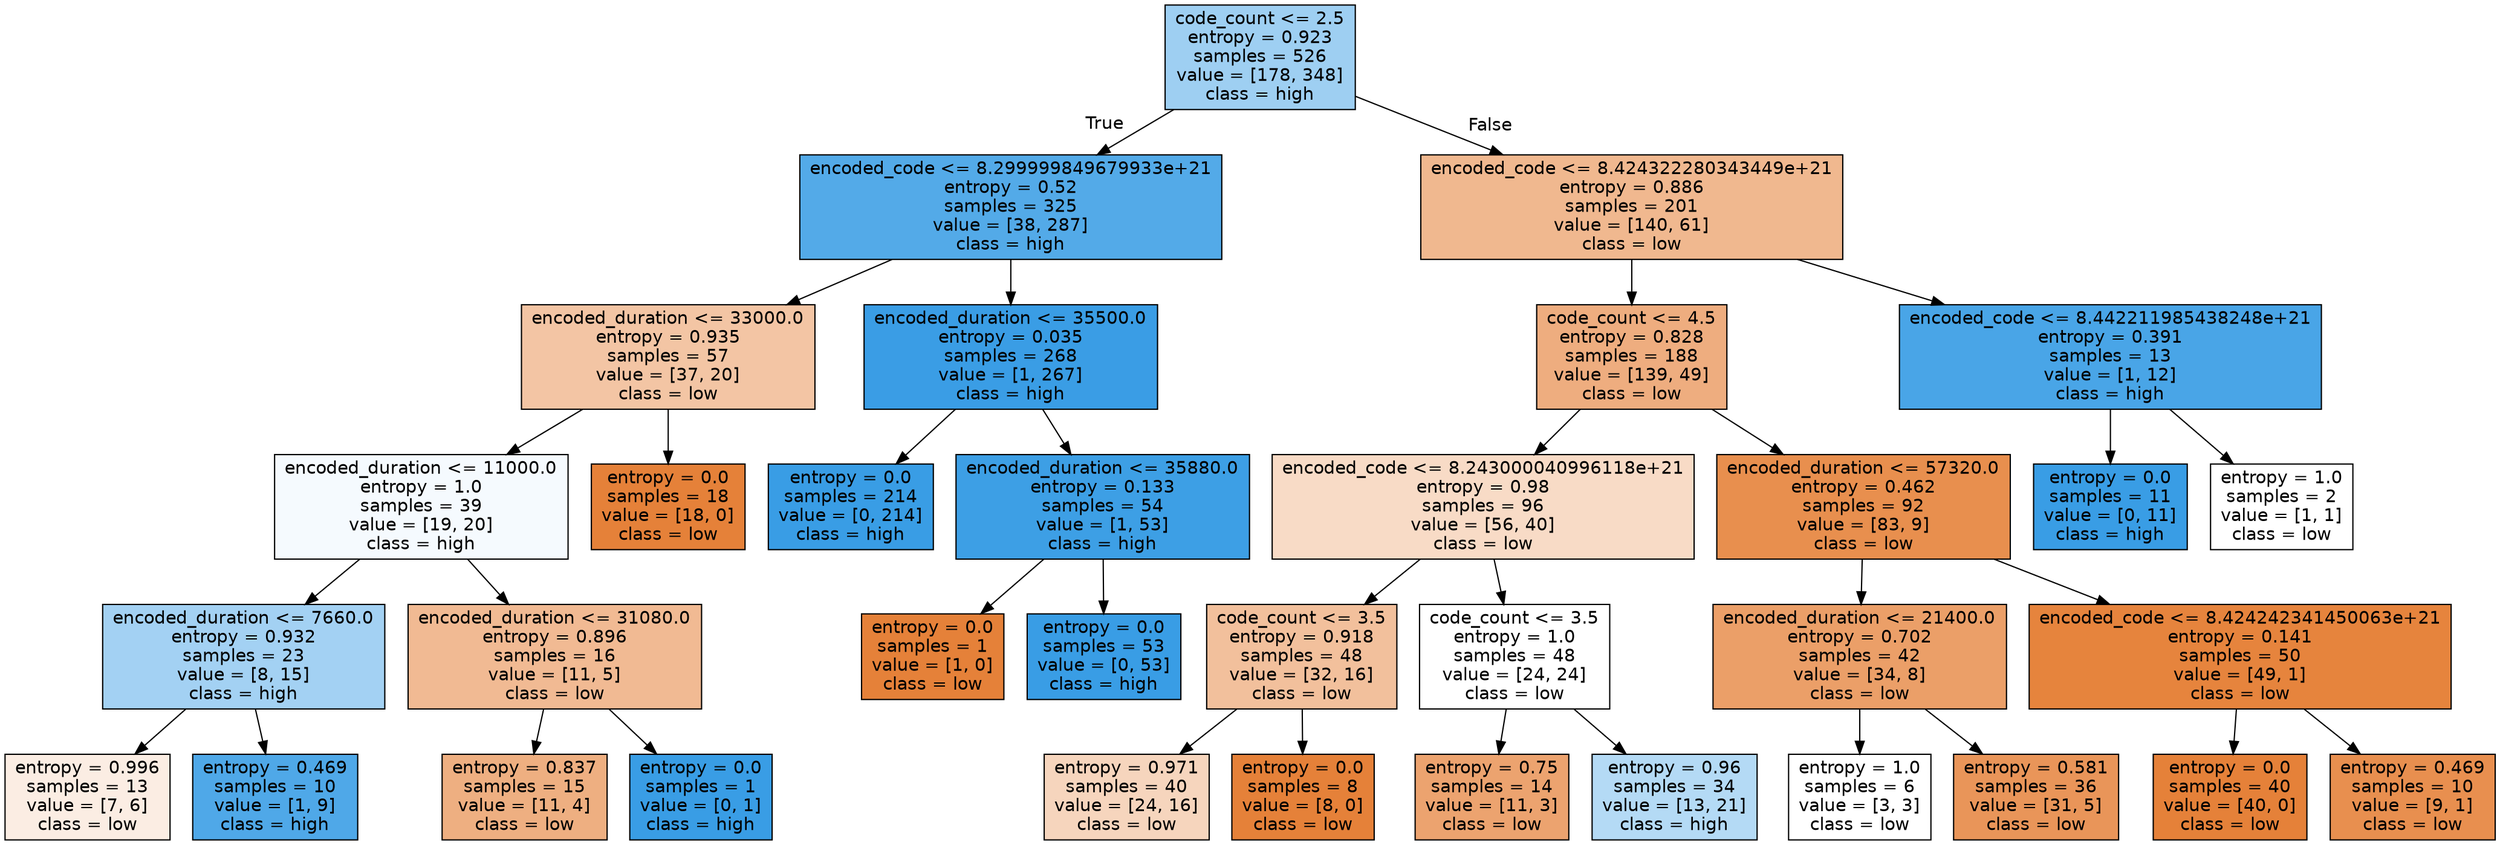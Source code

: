digraph Tree {
node [shape=box, style="filled", color="black", fontname="helvetica"] ;
edge [fontname="helvetica"] ;
0 [label="code_count <= 2.5\nentropy = 0.923\nsamples = 526\nvalue = [178, 348]\nclass = high", fillcolor="#9ecff2"] ;
1 [label="encoded_code <= 8.299999849679933e+21\nentropy = 0.52\nsamples = 325\nvalue = [38, 287]\nclass = high", fillcolor="#53aae8"] ;
0 -> 1 [labeldistance=2.5, labelangle=45, headlabel="True"] ;
2 [label="encoded_duration <= 33000.0\nentropy = 0.935\nsamples = 57\nvalue = [37, 20]\nclass = low", fillcolor="#f3c5a4"] ;
1 -> 2 ;
3 [label="encoded_duration <= 11000.0\nentropy = 1.0\nsamples = 39\nvalue = [19, 20]\nclass = high", fillcolor="#f5fafe"] ;
2 -> 3 ;
4 [label="encoded_duration <= 7660.0\nentropy = 0.932\nsamples = 23\nvalue = [8, 15]\nclass = high", fillcolor="#a3d1f3"] ;
3 -> 4 ;
5 [label="entropy = 0.996\nsamples = 13\nvalue = [7, 6]\nclass = low", fillcolor="#fbede3"] ;
4 -> 5 ;
6 [label="entropy = 0.469\nsamples = 10\nvalue = [1, 9]\nclass = high", fillcolor="#4fa8e8"] ;
4 -> 6 ;
7 [label="encoded_duration <= 31080.0\nentropy = 0.896\nsamples = 16\nvalue = [11, 5]\nclass = low", fillcolor="#f1ba93"] ;
3 -> 7 ;
8 [label="entropy = 0.837\nsamples = 15\nvalue = [11, 4]\nclass = low", fillcolor="#eeaf81"] ;
7 -> 8 ;
9 [label="entropy = 0.0\nsamples = 1\nvalue = [0, 1]\nclass = high", fillcolor="#399de5"] ;
7 -> 9 ;
10 [label="entropy = 0.0\nsamples = 18\nvalue = [18, 0]\nclass = low", fillcolor="#e58139"] ;
2 -> 10 ;
11 [label="encoded_duration <= 35500.0\nentropy = 0.035\nsamples = 268\nvalue = [1, 267]\nclass = high", fillcolor="#3a9de5"] ;
1 -> 11 ;
12 [label="entropy = 0.0\nsamples = 214\nvalue = [0, 214]\nclass = high", fillcolor="#399de5"] ;
11 -> 12 ;
13 [label="encoded_duration <= 35880.0\nentropy = 0.133\nsamples = 54\nvalue = [1, 53]\nclass = high", fillcolor="#3d9fe5"] ;
11 -> 13 ;
14 [label="entropy = 0.0\nsamples = 1\nvalue = [1, 0]\nclass = low", fillcolor="#e58139"] ;
13 -> 14 ;
15 [label="entropy = 0.0\nsamples = 53\nvalue = [0, 53]\nclass = high", fillcolor="#399de5"] ;
13 -> 15 ;
16 [label="encoded_code <= 8.424322280343449e+21\nentropy = 0.886\nsamples = 201\nvalue = [140, 61]\nclass = low", fillcolor="#f0b88f"] ;
0 -> 16 [labeldistance=2.5, labelangle=-45, headlabel="False"] ;
17 [label="code_count <= 4.5\nentropy = 0.828\nsamples = 188\nvalue = [139, 49]\nclass = low", fillcolor="#eead7f"] ;
16 -> 17 ;
18 [label="encoded_code <= 8.243000040996118e+21\nentropy = 0.98\nsamples = 96\nvalue = [56, 40]\nclass = low", fillcolor="#f8dbc6"] ;
17 -> 18 ;
19 [label="code_count <= 3.5\nentropy = 0.918\nsamples = 48\nvalue = [32, 16]\nclass = low", fillcolor="#f2c09c"] ;
18 -> 19 ;
20 [label="entropy = 0.971\nsamples = 40\nvalue = [24, 16]\nclass = low", fillcolor="#f6d5bd"] ;
19 -> 20 ;
21 [label="entropy = 0.0\nsamples = 8\nvalue = [8, 0]\nclass = low", fillcolor="#e58139"] ;
19 -> 21 ;
22 [label="code_count <= 3.5\nentropy = 1.0\nsamples = 48\nvalue = [24, 24]\nclass = low", fillcolor="#ffffff"] ;
18 -> 22 ;
23 [label="entropy = 0.75\nsamples = 14\nvalue = [11, 3]\nclass = low", fillcolor="#eca36f"] ;
22 -> 23 ;
24 [label="entropy = 0.96\nsamples = 34\nvalue = [13, 21]\nclass = high", fillcolor="#b4daf5"] ;
22 -> 24 ;
25 [label="encoded_duration <= 57320.0\nentropy = 0.462\nsamples = 92\nvalue = [83, 9]\nclass = low", fillcolor="#e88f4e"] ;
17 -> 25 ;
26 [label="encoded_duration <= 21400.0\nentropy = 0.702\nsamples = 42\nvalue = [34, 8]\nclass = low", fillcolor="#eb9f68"] ;
25 -> 26 ;
27 [label="entropy = 1.0\nsamples = 6\nvalue = [3, 3]\nclass = low", fillcolor="#ffffff"] ;
26 -> 27 ;
28 [label="entropy = 0.581\nsamples = 36\nvalue = [31, 5]\nclass = low", fillcolor="#e99559"] ;
26 -> 28 ;
29 [label="encoded_code <= 8.424242341450063e+21\nentropy = 0.141\nsamples = 50\nvalue = [49, 1]\nclass = low", fillcolor="#e6843d"] ;
25 -> 29 ;
30 [label="entropy = 0.0\nsamples = 40\nvalue = [40, 0]\nclass = low", fillcolor="#e58139"] ;
29 -> 30 ;
31 [label="entropy = 0.469\nsamples = 10\nvalue = [9, 1]\nclass = low", fillcolor="#e88f4f"] ;
29 -> 31 ;
32 [label="encoded_code <= 8.442211985438248e+21\nentropy = 0.391\nsamples = 13\nvalue = [1, 12]\nclass = high", fillcolor="#49a5e7"] ;
16 -> 32 ;
33 [label="entropy = 0.0\nsamples = 11\nvalue = [0, 11]\nclass = high", fillcolor="#399de5"] ;
32 -> 33 ;
34 [label="entropy = 1.0\nsamples = 2\nvalue = [1, 1]\nclass = low", fillcolor="#ffffff"] ;
32 -> 34 ;
}
